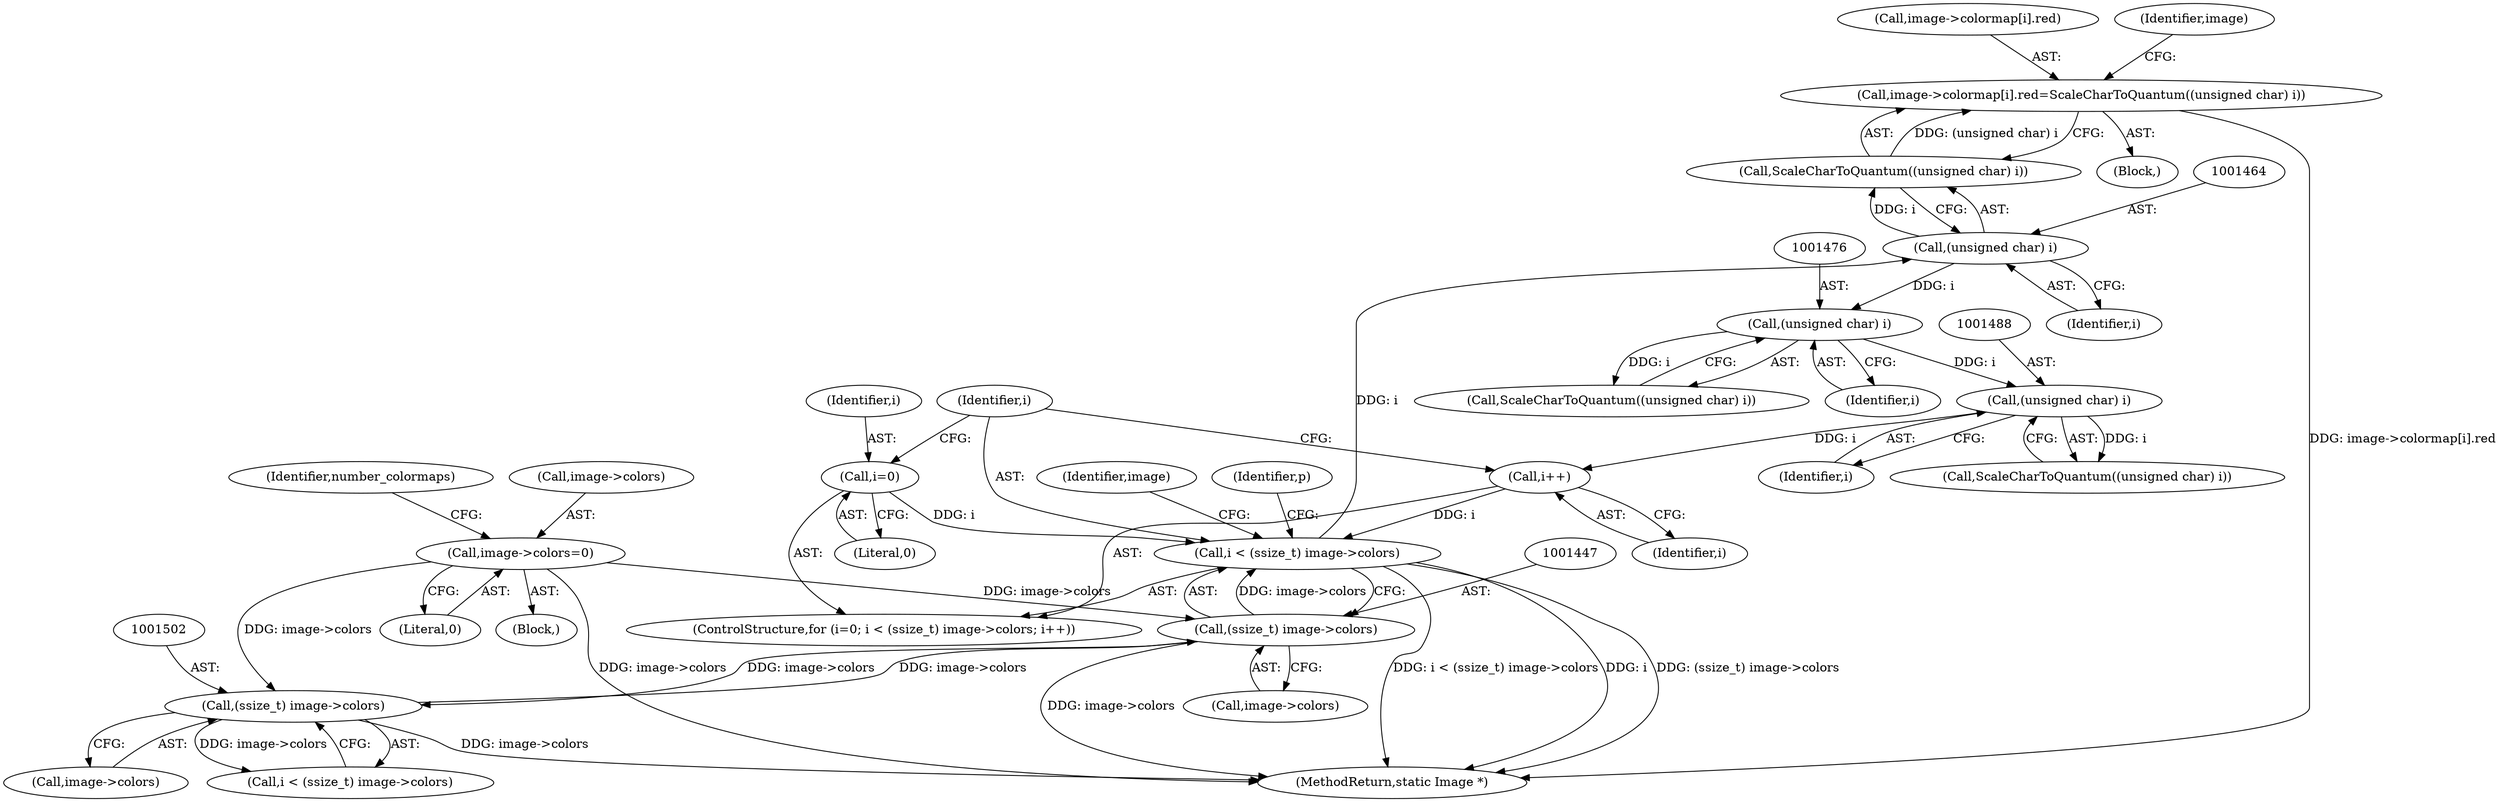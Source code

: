 digraph "0_ImageMagick_7fdf9ea808caa3c81a0eb42656e5fafc59084198@array" {
"1001454" [label="(Call,image->colormap[i].red=ScaleCharToQuantum((unsigned char) i))"];
"1001462" [label="(Call,ScaleCharToQuantum((unsigned char) i))"];
"1001463" [label="(Call,(unsigned char) i)"];
"1001444" [label="(Call,i < (ssize_t) image->colors)"];
"1001451" [label="(Call,i++)"];
"1001487" [label="(Call,(unsigned char) i)"];
"1001475" [label="(Call,(unsigned char) i)"];
"1001441" [label="(Call,i=0)"];
"1001446" [label="(Call,(ssize_t) image->colors)"];
"1001833" [label="(Call,image->colors=0)"];
"1001501" [label="(Call,(ssize_t) image->colors)"];
"1001446" [label="(Call,(ssize_t) image->colors)"];
"1001443" [label="(Literal,0)"];
"1001442" [label="(Identifier,i)"];
"1001453" [label="(Block,)"];
"1001445" [label="(Identifier,i)"];
"1001477" [label="(Identifier,i)"];
"1001489" [label="(Identifier,i)"];
"1001444" [label="(Call,i < (ssize_t) image->colors)"];
"1001451" [label="(Call,i++)"];
"1001474" [label="(Call,ScaleCharToQuantum((unsigned char) i))"];
"1001465" [label="(Identifier,i)"];
"1001487" [label="(Call,(unsigned char) i)"];
"1001501" [label="(Call,(ssize_t) image->colors)"];
"1001452" [label="(Identifier,i)"];
"1001475" [label="(Call,(unsigned char) i)"];
"1001503" [label="(Call,image->colors)"];
"1001448" [label="(Call,image->colors)"];
"1001834" [label="(Call,image->colors)"];
"1001840" [label="(Identifier,number_colormaps)"];
"1001837" [label="(Literal,0)"];
"1001653" [label="(Block,)"];
"1001441" [label="(Call,i=0)"];
"1001440" [label="(ControlStructure,for (i=0; i < (ssize_t) image->colors; i++))"];
"1001833" [label="(Call,image->colors=0)"];
"1001455" [label="(Call,image->colormap[i].red)"];
"1001458" [label="(Identifier,image)"];
"1001965" [label="(MethodReturn,static Image *)"];
"1001463" [label="(Call,(unsigned char) i)"];
"1001462" [label="(Call,ScaleCharToQuantum((unsigned char) i))"];
"1001454" [label="(Call,image->colormap[i].red=ScaleCharToQuantum((unsigned char) i))"];
"1001470" [label="(Identifier,image)"];
"1001499" [label="(Call,i < (ssize_t) image->colors)"];
"1001486" [label="(Call,ScaleCharToQuantum((unsigned char) i))"];
"1001551" [label="(Identifier,p)"];
"1001454" -> "1001453"  [label="AST: "];
"1001454" -> "1001462"  [label="CFG: "];
"1001455" -> "1001454"  [label="AST: "];
"1001462" -> "1001454"  [label="AST: "];
"1001470" -> "1001454"  [label="CFG: "];
"1001454" -> "1001965"  [label="DDG: image->colormap[i].red"];
"1001462" -> "1001454"  [label="DDG: (unsigned char) i"];
"1001462" -> "1001463"  [label="CFG: "];
"1001463" -> "1001462"  [label="AST: "];
"1001463" -> "1001462"  [label="DDG: i"];
"1001463" -> "1001465"  [label="CFG: "];
"1001464" -> "1001463"  [label="AST: "];
"1001465" -> "1001463"  [label="AST: "];
"1001444" -> "1001463"  [label="DDG: i"];
"1001463" -> "1001475"  [label="DDG: i"];
"1001444" -> "1001440"  [label="AST: "];
"1001444" -> "1001446"  [label="CFG: "];
"1001445" -> "1001444"  [label="AST: "];
"1001446" -> "1001444"  [label="AST: "];
"1001458" -> "1001444"  [label="CFG: "];
"1001551" -> "1001444"  [label="CFG: "];
"1001444" -> "1001965"  [label="DDG: i < (ssize_t) image->colors"];
"1001444" -> "1001965"  [label="DDG: i"];
"1001444" -> "1001965"  [label="DDG: (ssize_t) image->colors"];
"1001451" -> "1001444"  [label="DDG: i"];
"1001441" -> "1001444"  [label="DDG: i"];
"1001446" -> "1001444"  [label="DDG: image->colors"];
"1001451" -> "1001440"  [label="AST: "];
"1001451" -> "1001452"  [label="CFG: "];
"1001452" -> "1001451"  [label="AST: "];
"1001445" -> "1001451"  [label="CFG: "];
"1001487" -> "1001451"  [label="DDG: i"];
"1001487" -> "1001486"  [label="AST: "];
"1001487" -> "1001489"  [label="CFG: "];
"1001488" -> "1001487"  [label="AST: "];
"1001489" -> "1001487"  [label="AST: "];
"1001486" -> "1001487"  [label="CFG: "];
"1001487" -> "1001486"  [label="DDG: i"];
"1001475" -> "1001487"  [label="DDG: i"];
"1001475" -> "1001474"  [label="AST: "];
"1001475" -> "1001477"  [label="CFG: "];
"1001476" -> "1001475"  [label="AST: "];
"1001477" -> "1001475"  [label="AST: "];
"1001474" -> "1001475"  [label="CFG: "];
"1001475" -> "1001474"  [label="DDG: i"];
"1001441" -> "1001440"  [label="AST: "];
"1001441" -> "1001443"  [label="CFG: "];
"1001442" -> "1001441"  [label="AST: "];
"1001443" -> "1001441"  [label="AST: "];
"1001445" -> "1001441"  [label="CFG: "];
"1001446" -> "1001448"  [label="CFG: "];
"1001447" -> "1001446"  [label="AST: "];
"1001448" -> "1001446"  [label="AST: "];
"1001446" -> "1001965"  [label="DDG: image->colors"];
"1001833" -> "1001446"  [label="DDG: image->colors"];
"1001501" -> "1001446"  [label="DDG: image->colors"];
"1001446" -> "1001501"  [label="DDG: image->colors"];
"1001833" -> "1001653"  [label="AST: "];
"1001833" -> "1001837"  [label="CFG: "];
"1001834" -> "1001833"  [label="AST: "];
"1001837" -> "1001833"  [label="AST: "];
"1001840" -> "1001833"  [label="CFG: "];
"1001833" -> "1001965"  [label="DDG: image->colors"];
"1001833" -> "1001501"  [label="DDG: image->colors"];
"1001501" -> "1001499"  [label="AST: "];
"1001501" -> "1001503"  [label="CFG: "];
"1001502" -> "1001501"  [label="AST: "];
"1001503" -> "1001501"  [label="AST: "];
"1001499" -> "1001501"  [label="CFG: "];
"1001501" -> "1001965"  [label="DDG: image->colors"];
"1001501" -> "1001499"  [label="DDG: image->colors"];
}
